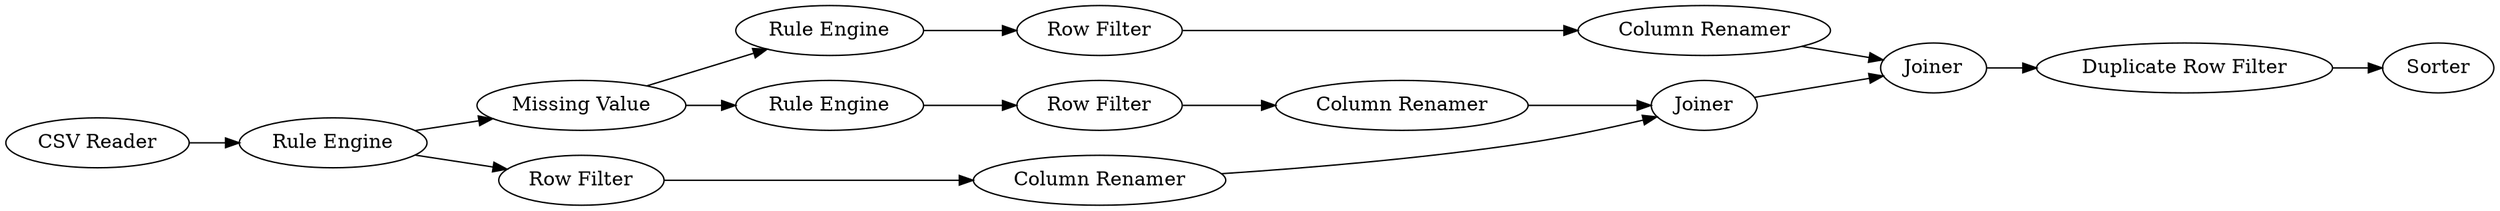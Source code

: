digraph {
	2 [label="CSV Reader"]
	3 [label="Rule Engine"]
	4 [label="Missing Value"]
	5 [label="Rule Engine"]
	6 [label="Rule Engine"]
	7 [label="Row Filter"]
	8 [label="Row Filter"]
	9 [label="Column Renamer"]
	10 [label="Column Renamer"]
	11 [label="Row Filter"]
	12 [label="Column Renamer"]
	13 [label=Joiner]
	14 [label=Joiner]
	15 [label="Duplicate Row Filter"]
	16 [label=Sorter]
	2 -> 3
	3 -> 4
	3 -> 11
	4 -> 5
	4 -> 6
	5 -> 7
	6 -> 8
	7 -> 10
	8 -> 9
	9 -> 14
	10 -> 13
	11 -> 12
	12 -> 13
	13 -> 14
	14 -> 15
	15 -> 16
	rankdir=LR
}
